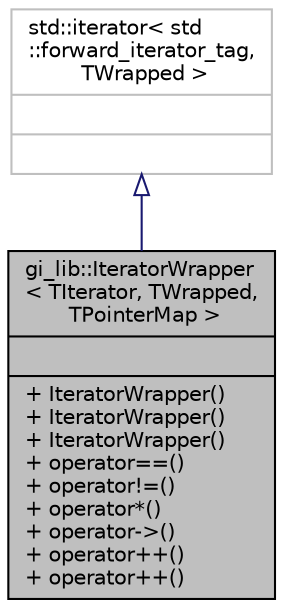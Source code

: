 digraph "gi_lib::IteratorWrapper&lt; TIterator, TWrapped, TPointerMap &gt;"
{
  edge [fontname="Helvetica",fontsize="10",labelfontname="Helvetica",labelfontsize="10"];
  node [fontname="Helvetica",fontsize="10",shape=record];
  Node1 [label="{gi_lib::IteratorWrapper\l\< TIterator, TWrapped,\l TPointerMap \>\n||+ IteratorWrapper()\l+ IteratorWrapper()\l+ IteratorWrapper()\l+ operator==()\l+ operator!=()\l+ operator*()\l+ operator-\>()\l+ operator++()\l+ operator++()\l}",height=0.2,width=0.4,color="black", fillcolor="grey75", style="filled", fontcolor="black"];
  Node2 -> Node1 [dir="back",color="midnightblue",fontsize="10",style="solid",arrowtail="onormal",fontname="Helvetica"];
  Node2 [label="{std::iterator\< std\l::forward_iterator_tag,\l TWrapped \>\n||}",height=0.2,width=0.4,color="grey75", fillcolor="white", style="filled"];
}
